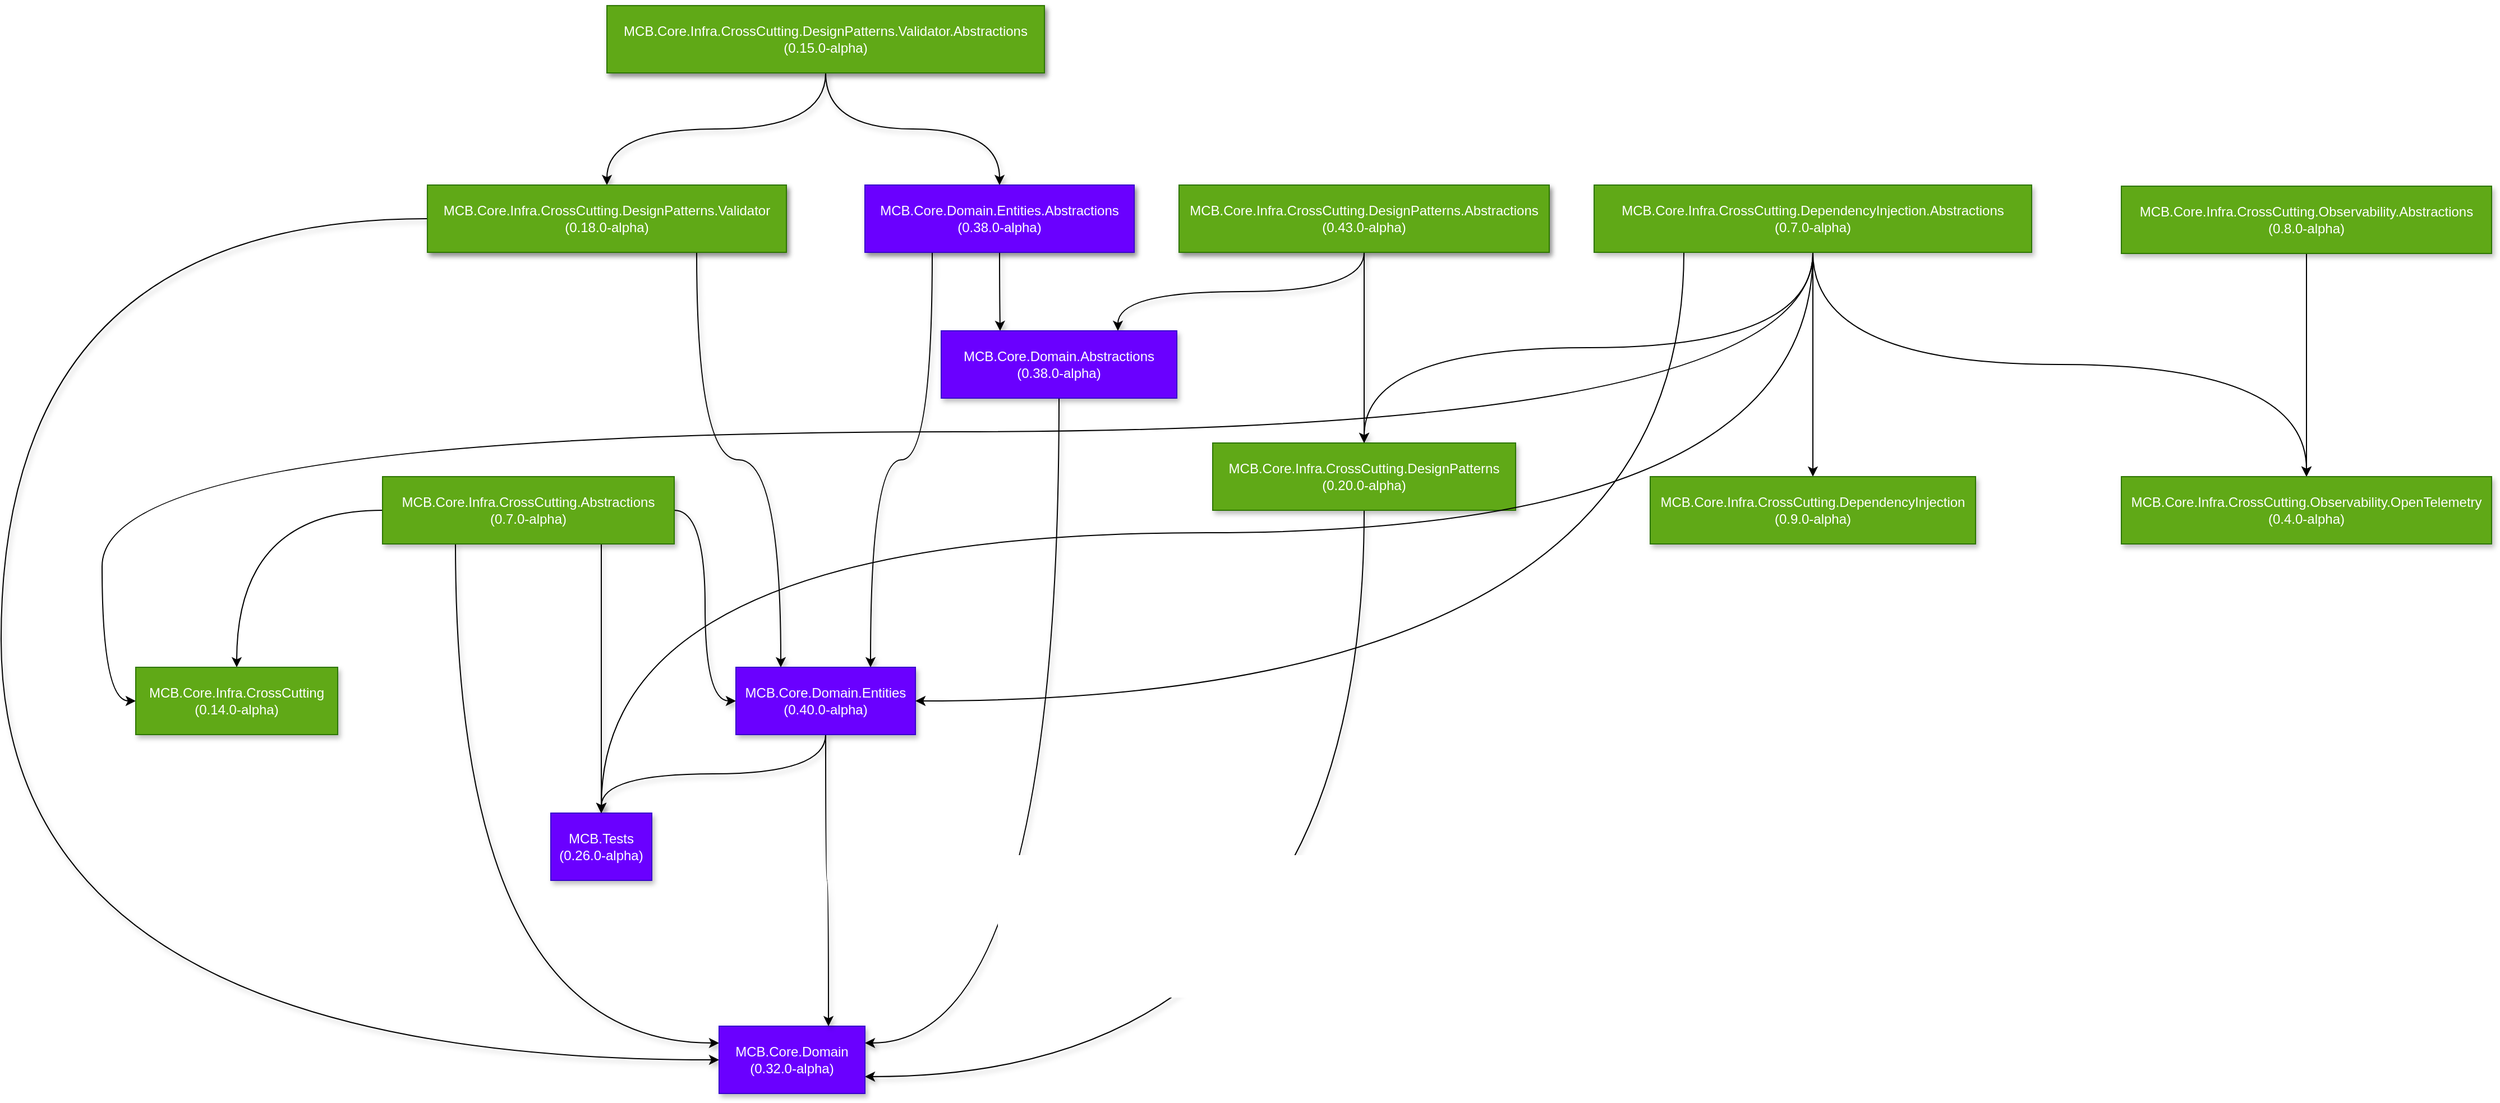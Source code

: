 <mxfile version="20.7.4" type="device"><diagram id="06RkCpFbpH6f8UlhYa3Y" name="Page-1"><mxGraphModel dx="2884" dy="683" grid="1" gridSize="10" guides="1" tooltips="1" connect="1" arrows="1" fold="1" page="1" pageScale="1" pageWidth="1169" pageHeight="827" math="0" shadow="0"><root><mxCell id="0"/><mxCell id="1" parent="0"/><mxCell id="PcA1VfBWENAPqxb3NAZG-33" style="edgeStyle=orthogonalEdgeStyle;rounded=0;orthogonalLoop=1;jettySize=auto;html=1;exitX=0.75;exitY=1;exitDx=0;exitDy=0;shadow=1;curved=1;" parent="1" source="wrAOR2XyxHAR7YnAa5zK-1" target="PcA1VfBWENAPqxb3NAZG-27" edge="1"><mxGeometry relative="1" as="geometry"/></mxCell><mxCell id="PcA1VfBWENAPqxb3NAZG-41" style="edgeStyle=orthogonalEdgeStyle;rounded=0;orthogonalLoop=1;jettySize=auto;html=1;exitX=0.25;exitY=1;exitDx=0;exitDy=0;entryX=0;entryY=0.25;entryDx=0;entryDy=0;shadow=1;curved=1;" parent="1" source="wrAOR2XyxHAR7YnAa5zK-1" target="PcA1VfBWENAPqxb3NAZG-14" edge="1"><mxGeometry relative="1" as="geometry"/></mxCell><mxCell id="tfhzQsaDoBt_08WCgqQs-1" style="edgeStyle=orthogonalEdgeStyle;rounded=0;orthogonalLoop=1;jettySize=auto;html=1;exitX=1;exitY=0.5;exitDx=0;exitDy=0;entryX=0;entryY=0.5;entryDx=0;entryDy=0;shadow=1;curved=1;" parent="1" source="wrAOR2XyxHAR7YnAa5zK-1" target="PcA1VfBWENAPqxb3NAZG-15" edge="1"><mxGeometry relative="1" as="geometry"/></mxCell><mxCell id="3cqAHnnpNQM2DsdpvmZb-2" style="edgeStyle=orthogonalEdgeStyle;rounded=0;orthogonalLoop=1;jettySize=auto;html=1;curved=1;" parent="1" source="wrAOR2XyxHAR7YnAa5zK-1" target="3cqAHnnpNQM2DsdpvmZb-1" edge="1"><mxGeometry relative="1" as="geometry"/></mxCell><mxCell id="wrAOR2XyxHAR7YnAa5zK-1" value="MCB.Core.Infra.CrossCutting.Abstractions&lt;br&gt;(0.7.0-alpha)" style="rounded=0;whiteSpace=wrap;html=1;shadow=1;fillColor=#60a917;strokeColor=#2D7600;fontColor=#ffffff;" parent="1" vertex="1"><mxGeometry x="100" y="460" width="260" height="60" as="geometry"/></mxCell><mxCell id="PcA1VfBWENAPqxb3NAZG-3" value="" style="edgeStyle=orthogonalEdgeStyle;rounded=0;orthogonalLoop=1;jettySize=auto;html=1;shadow=1;curved=1;" parent="1" source="PcA1VfBWENAPqxb3NAZG-1" target="PcA1VfBWENAPqxb3NAZG-2" edge="1"><mxGeometry relative="1" as="geometry"/></mxCell><mxCell id="PcA1VfBWENAPqxb3NAZG-36" style="edgeStyle=orthogonalEdgeStyle;rounded=0;orthogonalLoop=1;jettySize=auto;html=1;exitX=0.5;exitY=1;exitDx=0;exitDy=0;entryX=0.75;entryY=0;entryDx=0;entryDy=0;shadow=1;curved=1;" parent="1" source="PcA1VfBWENAPqxb3NAZG-1" target="PcA1VfBWENAPqxb3NAZG-9" edge="1"><mxGeometry relative="1" as="geometry"/></mxCell><mxCell id="PcA1VfBWENAPqxb3NAZG-1" value="MCB.Core.Infra.CrossCutting.DesignPatterns.Abstractions&lt;br&gt;(0.33.0-alpha)" style="rounded=0;whiteSpace=wrap;html=1;shadow=1;fillColor=#dae8fc;strokeColor=#6c8ebf;" parent="1" vertex="1"><mxGeometry x="810" y="200" width="330" height="60" as="geometry"/></mxCell><mxCell id="PcA1VfBWENAPqxb3NAZG-37" style="edgeStyle=orthogonalEdgeStyle;rounded=0;orthogonalLoop=1;jettySize=auto;html=1;exitX=0.5;exitY=1;exitDx=0;exitDy=0;entryX=1;entryY=0.75;entryDx=0;entryDy=0;shadow=1;curved=1;" parent="1" source="PcA1VfBWENAPqxb3NAZG-2" target="PcA1VfBWENAPqxb3NAZG-14" edge="1"><mxGeometry relative="1" as="geometry"/></mxCell><mxCell id="PcA1VfBWENAPqxb3NAZG-2" value="MCB.Core.Infra.CrossCutting.DesignPatterns&lt;br&gt;(0.20.0-alpha)" style="rounded=0;whiteSpace=wrap;html=1;shadow=1;fillColor=#60a917;fontColor=#ffffff;strokeColor=#2D7600;" parent="1" vertex="1"><mxGeometry x="840" y="430" width="270" height="60" as="geometry"/></mxCell><mxCell id="PcA1VfBWENAPqxb3NAZG-25" style="edgeStyle=orthogonalEdgeStyle;rounded=0;orthogonalLoop=1;jettySize=auto;html=1;exitX=0.5;exitY=1;exitDx=0;exitDy=0;shadow=1;curved=1;" parent="1" source="PcA1VfBWENAPqxb3NAZG-4" target="PcA1VfBWENAPqxb3NAZG-5" edge="1"><mxGeometry relative="1" as="geometry"/></mxCell><mxCell id="PcA1VfBWENAPqxb3NAZG-26" style="edgeStyle=orthogonalEdgeStyle;rounded=0;orthogonalLoop=1;jettySize=auto;html=1;exitX=0.5;exitY=1;exitDx=0;exitDy=0;shadow=1;curved=1;" parent="1" source="PcA1VfBWENAPqxb3NAZG-4" target="PcA1VfBWENAPqxb3NAZG-7" edge="1"><mxGeometry relative="1" as="geometry"/></mxCell><mxCell id="PcA1VfBWENAPqxb3NAZG-4" value="MCB.Core.Infra.CrossCutting.DesignPatterns.Validator.Abstractions&lt;br&gt;(0.13.0-alpha)" style="rounded=0;whiteSpace=wrap;html=1;shadow=1;fillColor=#dae8fc;strokeColor=#6c8ebf;" parent="1" vertex="1"><mxGeometry x="300" y="40" width="390" height="60" as="geometry"/></mxCell><mxCell id="PcA1VfBWENAPqxb3NAZG-38" style="edgeStyle=orthogonalEdgeStyle;rounded=0;orthogonalLoop=1;jettySize=auto;html=1;exitX=0.75;exitY=1;exitDx=0;exitDy=0;entryX=0.25;entryY=0;entryDx=0;entryDy=0;shadow=1;curved=1;" parent="1" source="PcA1VfBWENAPqxb3NAZG-5" target="PcA1VfBWENAPqxb3NAZG-15" edge="1"><mxGeometry relative="1" as="geometry"/></mxCell><mxCell id="PcA1VfBWENAPqxb3NAZG-39" style="edgeStyle=orthogonalEdgeStyle;rounded=0;orthogonalLoop=1;jettySize=auto;html=1;exitX=0;exitY=0.5;exitDx=0;exitDy=0;entryX=0;entryY=0.5;entryDx=0;entryDy=0;shadow=1;curved=1;" parent="1" source="PcA1VfBWENAPqxb3NAZG-5" target="PcA1VfBWENAPqxb3NAZG-14" edge="1"><mxGeometry relative="1" as="geometry"><Array as="points"><mxPoint x="-240" y="230"/><mxPoint x="-240" y="980"/></Array></mxGeometry></mxCell><mxCell id="PcA1VfBWENAPqxb3NAZG-5" value="MCB.Core.Infra.CrossCutting.DesignPatterns.Validator&lt;br&gt;(0.16.0-alpha)" style="rounded=0;whiteSpace=wrap;html=1;shadow=1;fillColor=#d5e8d4;strokeColor=#82b366;" parent="1" vertex="1"><mxGeometry x="140" y="200" width="320" height="60" as="geometry"/></mxCell><mxCell id="PcA1VfBWENAPqxb3NAZG-31" style="edgeStyle=orthogonalEdgeStyle;rounded=0;orthogonalLoop=1;jettySize=auto;html=1;exitX=0.5;exitY=1;exitDx=0;exitDy=0;entryX=0.25;entryY=0;entryDx=0;entryDy=0;shadow=1;curved=1;" parent="1" source="PcA1VfBWENAPqxb3NAZG-7" target="PcA1VfBWENAPqxb3NAZG-9" edge="1"><mxGeometry relative="1" as="geometry"/></mxCell><mxCell id="tfhzQsaDoBt_08WCgqQs-2" style="edgeStyle=orthogonalEdgeStyle;rounded=0;orthogonalLoop=1;jettySize=auto;html=1;exitX=0.25;exitY=1;exitDx=0;exitDy=0;entryX=0.75;entryY=0;entryDx=0;entryDy=0;shadow=1;curved=1;" parent="1" source="PcA1VfBWENAPqxb3NAZG-7" target="PcA1VfBWENAPqxb3NAZG-15" edge="1"><mxGeometry relative="1" as="geometry"/></mxCell><mxCell id="PcA1VfBWENAPqxb3NAZG-7" value="MCB.Core.Domain.Entities.Abstractions&lt;br&gt;(0.27.0-alpha)" style="rounded=0;whiteSpace=wrap;html=1;shadow=1;fillColor=#dae8fc;strokeColor=#6c8ebf;" parent="1" vertex="1"><mxGeometry x="530" y="200" width="240" height="60" as="geometry"/></mxCell><mxCell id="PcA1VfBWENAPqxb3NAZG-42" style="edgeStyle=orthogonalEdgeStyle;rounded=0;orthogonalLoop=1;jettySize=auto;html=1;exitX=0.5;exitY=1;exitDx=0;exitDy=0;entryX=1;entryY=0.25;entryDx=0;entryDy=0;shadow=1;curved=1;" parent="1" source="PcA1VfBWENAPqxb3NAZG-9" target="PcA1VfBWENAPqxb3NAZG-14" edge="1"><mxGeometry relative="1" as="geometry"/></mxCell><mxCell id="PcA1VfBWENAPqxb3NAZG-9" value="MCB.Core.Domain.Abstractions&lt;br&gt;(0.38.0-alpha)" style="rounded=0;whiteSpace=wrap;html=1;shadow=1;fillColor=#6a00ff;strokeColor=#3700CC;fontColor=#ffffff;" parent="1" vertex="1"><mxGeometry x="598" y="330" width="210" height="60" as="geometry"/></mxCell><mxCell id="PcA1VfBWENAPqxb3NAZG-14" value="MCB.Core.Domain&lt;br&gt;(0.32.0-alpha)" style="rounded=0;whiteSpace=wrap;html=1;shadow=1;fillColor=#6a00ff;fontColor=#ffffff;strokeColor=#3700CC;" parent="1" vertex="1"><mxGeometry x="400" y="950" width="130" height="60" as="geometry"/></mxCell><mxCell id="PcA1VfBWENAPqxb3NAZG-44" style="edgeStyle=orthogonalEdgeStyle;rounded=0;orthogonalLoop=1;jettySize=auto;html=1;exitX=0.5;exitY=1;exitDx=0;exitDy=0;entryX=0.75;entryY=0;entryDx=0;entryDy=0;shadow=1;curved=1;" parent="1" source="PcA1VfBWENAPqxb3NAZG-15" target="PcA1VfBWENAPqxb3NAZG-14" edge="1"><mxGeometry relative="1" as="geometry"/></mxCell><mxCell id="dP3vPYSttG-R8qExbE_N-1" style="edgeStyle=orthogonalEdgeStyle;rounded=0;orthogonalLoop=1;jettySize=auto;html=1;entryX=0.5;entryY=1;entryDx=0;entryDy=0;exitX=0.5;exitY=0;exitDx=0;exitDy=0;startArrow=classic;startFill=1;endArrow=none;endFill=0;shadow=1;curved=1;" parent="1" source="PcA1VfBWENAPqxb3NAZG-27" target="PcA1VfBWENAPqxb3NAZG-15" edge="1"><mxGeometry relative="1" as="geometry"><mxPoint x="410" y="640" as="sourcePoint"/></mxGeometry></mxCell><mxCell id="PcA1VfBWENAPqxb3NAZG-15" value="MCB.Core.Domain.Entities&lt;br&gt;(0.40.0-alpha)" style="rounded=0;whiteSpace=wrap;html=1;shadow=1;fillColor=#6a00ff;fontColor=#ffffff;strokeColor=#3700CC;" parent="1" vertex="1"><mxGeometry x="415" y="630" width="160" height="60" as="geometry"/></mxCell><mxCell id="PcA1VfBWENAPqxb3NAZG-27" value="MCB.Tests&lt;br&gt;(0.26.0-alpha)" style="rounded=0;whiteSpace=wrap;html=1;shadow=1;fillColor=#6a00ff;fontColor=#ffffff;strokeColor=#3700CC;" parent="1" vertex="1"><mxGeometry x="250" y="760" width="90" height="60" as="geometry"/></mxCell><mxCell id="AIoY1_LYFTvYuZsFRKm3-2" style="edgeStyle=orthogonalEdgeStyle;rounded=0;orthogonalLoop=1;jettySize=auto;html=1;exitX=0.5;exitY=1;exitDx=0;exitDy=0;entryX=0.5;entryY=0;entryDx=0;entryDy=0;curved=1;" parent="1" source="AIoY1_LYFTvYuZsFRKm3-1" target="PcA1VfBWENAPqxb3NAZG-2" edge="1"><mxGeometry relative="1" as="geometry"/></mxCell><mxCell id="_YuqJYS4G-YNdIc33ko4-2" style="edgeStyle=orthogonalEdgeStyle;rounded=0;orthogonalLoop=1;jettySize=auto;html=1;exitX=0.5;exitY=1;exitDx=0;exitDy=0;entryX=0.5;entryY=0;entryDx=0;entryDy=0;curved=1;" parent="1" source="AIoY1_LYFTvYuZsFRKm3-1" target="_YuqJYS4G-YNdIc33ko4-1" edge="1"><mxGeometry relative="1" as="geometry"/></mxCell><mxCell id="ERngwKMEvM7hqib9lWvg-1" style="edgeStyle=orthogonalEdgeStyle;rounded=0;orthogonalLoop=1;jettySize=auto;html=1;exitX=0.5;exitY=1;exitDx=0;exitDy=0;entryX=0.5;entryY=0;entryDx=0;entryDy=0;curved=1;" parent="1" source="AIoY1_LYFTvYuZsFRKm3-1" target="PcA1VfBWENAPqxb3NAZG-27" edge="1"><mxGeometry relative="1" as="geometry"/></mxCell><mxCell id="3cqAHnnpNQM2DsdpvmZb-3" style="edgeStyle=orthogonalEdgeStyle;curved=1;rounded=0;orthogonalLoop=1;jettySize=auto;html=1;exitX=0.5;exitY=1;exitDx=0;exitDy=0;" parent="1" source="AIoY1_LYFTvYuZsFRKm3-1" target="3cqAHnnpNQM2DsdpvmZb-1" edge="1"><mxGeometry relative="1" as="geometry"><Array as="points"><mxPoint x="1375" y="420"/><mxPoint x="-150" y="420"/><mxPoint x="-150" y="660"/></Array></mxGeometry></mxCell><mxCell id="MQBYVpclV9uvugGXTFHh-1" style="edgeStyle=orthogonalEdgeStyle;orthogonalLoop=1;jettySize=auto;html=1;entryX=1;entryY=0.5;entryDx=0;entryDy=0;curved=1;" parent="1" source="AIoY1_LYFTvYuZsFRKm3-1" target="PcA1VfBWENAPqxb3NAZG-15" edge="1"><mxGeometry relative="1" as="geometry"><Array as="points"><mxPoint x="1260" y="660"/></Array></mxGeometry></mxCell><mxCell id="MQBYVpclV9uvugGXTFHh-5" style="edgeStyle=orthogonalEdgeStyle;curved=1;orthogonalLoop=1;jettySize=auto;html=1;exitX=0.5;exitY=1;exitDx=0;exitDy=0;entryX=0.5;entryY=0;entryDx=0;entryDy=0;" parent="1" source="AIoY1_LYFTvYuZsFRKm3-1" target="MQBYVpclV9uvugGXTFHh-3" edge="1"><mxGeometry relative="1" as="geometry"/></mxCell><mxCell id="AIoY1_LYFTvYuZsFRKm3-1" value="MCB.Core.Infra.CrossCutting.DependencyInjection.Abstractions&lt;br&gt;(0.7.0-alpha)" style="rounded=0;whiteSpace=wrap;html=1;shadow=1;fillColor=#60a917;strokeColor=#2D7600;fontColor=#ffffff;" parent="1" vertex="1"><mxGeometry x="1180" y="200" width="390" height="60" as="geometry"/></mxCell><mxCell id="_YuqJYS4G-YNdIc33ko4-1" value="MCB.Core.Infra.CrossCutting.DependencyInjection&lt;br&gt;(0.9.0-alpha)" style="rounded=0;whiteSpace=wrap;html=1;shadow=1;fillColor=#60a917;fontColor=#ffffff;strokeColor=#2D7600;" parent="1" vertex="1"><mxGeometry x="1230" y="460" width="290" height="60" as="geometry"/></mxCell><mxCell id="3cqAHnnpNQM2DsdpvmZb-1" value="MCB.Core.Infra.CrossCutting&lt;br&gt;(0.14.0-alpha)" style="rounded=0;whiteSpace=wrap;html=1;shadow=1;fillColor=#60a917;strokeColor=#2D7600;fontColor=#ffffff;" parent="1" vertex="1"><mxGeometry x="-120" y="630" width="180" height="60" as="geometry"/></mxCell><mxCell id="uEwJerE6B5b-o7ht-VVY-1" value="MCB.Core.Infra.CrossCutting.DesignPatterns.Validator.Abstractions&lt;br&gt;(0.15.0-alpha)" style="rounded=0;whiteSpace=wrap;html=1;shadow=1;fillColor=#60a917;strokeColor=#2D7600;fontColor=#ffffff;" parent="1" vertex="1"><mxGeometry x="300" y="40" width="390" height="60" as="geometry"/></mxCell><mxCell id="uEwJerE6B5b-o7ht-VVY-2" value="MCB.Core.Infra.CrossCutting.DesignPatterns.Validator&lt;br&gt;(0.18.0-alpha)" style="rounded=0;whiteSpace=wrap;html=1;shadow=1;fillColor=#60a917;strokeColor=#2D7600;fontColor=#ffffff;" parent="1" vertex="1"><mxGeometry x="140" y="200" width="320" height="60" as="geometry"/></mxCell><mxCell id="uEwJerE6B5b-o7ht-VVY-3" value="MCB.Core.Domain.Entities.Abstractions&lt;br&gt;(0.38.0-alpha)" style="rounded=0;whiteSpace=wrap;html=1;shadow=1;fillColor=#6a00ff;strokeColor=#3700CC;fontColor=#ffffff;" parent="1" vertex="1"><mxGeometry x="530" y="200" width="240" height="60" as="geometry"/></mxCell><mxCell id="uEwJerE6B5b-o7ht-VVY-4" value="MCB.Core.Infra.CrossCutting.DesignPatterns.Abstractions&lt;br&gt;(0.43.0-alpha)" style="rounded=0;whiteSpace=wrap;html=1;shadow=1;fillColor=#60a917;strokeColor=#2D7600;fontColor=#ffffff;" parent="1" vertex="1"><mxGeometry x="810" y="200" width="330" height="60" as="geometry"/></mxCell><mxCell id="MQBYVpclV9uvugGXTFHh-4" style="edgeStyle=orthogonalEdgeStyle;curved=1;orthogonalLoop=1;jettySize=auto;html=1;" parent="1" source="MQBYVpclV9uvugGXTFHh-2" target="MQBYVpclV9uvugGXTFHh-3" edge="1"><mxGeometry relative="1" as="geometry"/></mxCell><mxCell id="MQBYVpclV9uvugGXTFHh-2" value="MCB.Core.Infra.CrossCutting.Observability.Abstractions&lt;br&gt;(0.8.0-alpha)" style="rounded=0;whiteSpace=wrap;html=1;shadow=1;fillColor=#60a917;fontColor=#ffffff;strokeColor=#2D7600;" parent="1" vertex="1"><mxGeometry x="1650" y="201" width="330" height="60" as="geometry"/></mxCell><mxCell id="MQBYVpclV9uvugGXTFHh-3" value="MCB.Core.Infra.CrossCutting.Observability.OpenTelemetry&lt;br&gt;(0.4.0-alpha)" style="rounded=0;whiteSpace=wrap;html=1;shadow=1;fillColor=#60a917;fontColor=#ffffff;strokeColor=#2D7600;" parent="1" vertex="1"><mxGeometry x="1650" y="460" width="330" height="60" as="geometry"/></mxCell></root></mxGraphModel></diagram></mxfile>